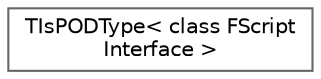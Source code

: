 digraph "Graphical Class Hierarchy"
{
 // INTERACTIVE_SVG=YES
 // LATEX_PDF_SIZE
  bgcolor="transparent";
  edge [fontname=Helvetica,fontsize=10,labelfontname=Helvetica,labelfontsize=10];
  node [fontname=Helvetica,fontsize=10,shape=box,height=0.2,width=0.4];
  rankdir="LR";
  Node0 [id="Node000000",label="TIsPODType\< class FScript\lInterface \>",height=0.2,width=0.4,color="grey40", fillcolor="white", style="filled",URL="$d5/d2e/structTIsPODType_3_01class_01FScriptInterface_01_4.html",tooltip=" "];
}
